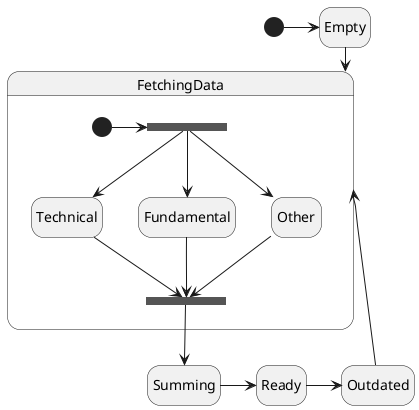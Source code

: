 @startuml
'https://plantuml.com/state-diagram
hide empty description
[*] -> Empty
Empty --> FetchingData

state FetchingData {
  state fork_state <<fork>>
  state join_state <<join>>
  [*] -> fork_state
  fork_state --> Technical
  fork_state --> Fundamental
  fork_state --> Other
  Technical --> join_state
  Fundamental --> join_state
  Other --> join_state
}

join_state --> Summing
Summing -> Ready
Ready -> Outdated
Outdated --> FetchingData

@enduml
'chyba, że zamiast obiektu "Prediction" po prostu "Gatherer" lub "Collector"
'stany jakie by miał to: pusty, oczekujący na nowe dane, sumujący, gotowy, przedawniony
'zaś Fundamental, Technical, Other to osobne agregaty
